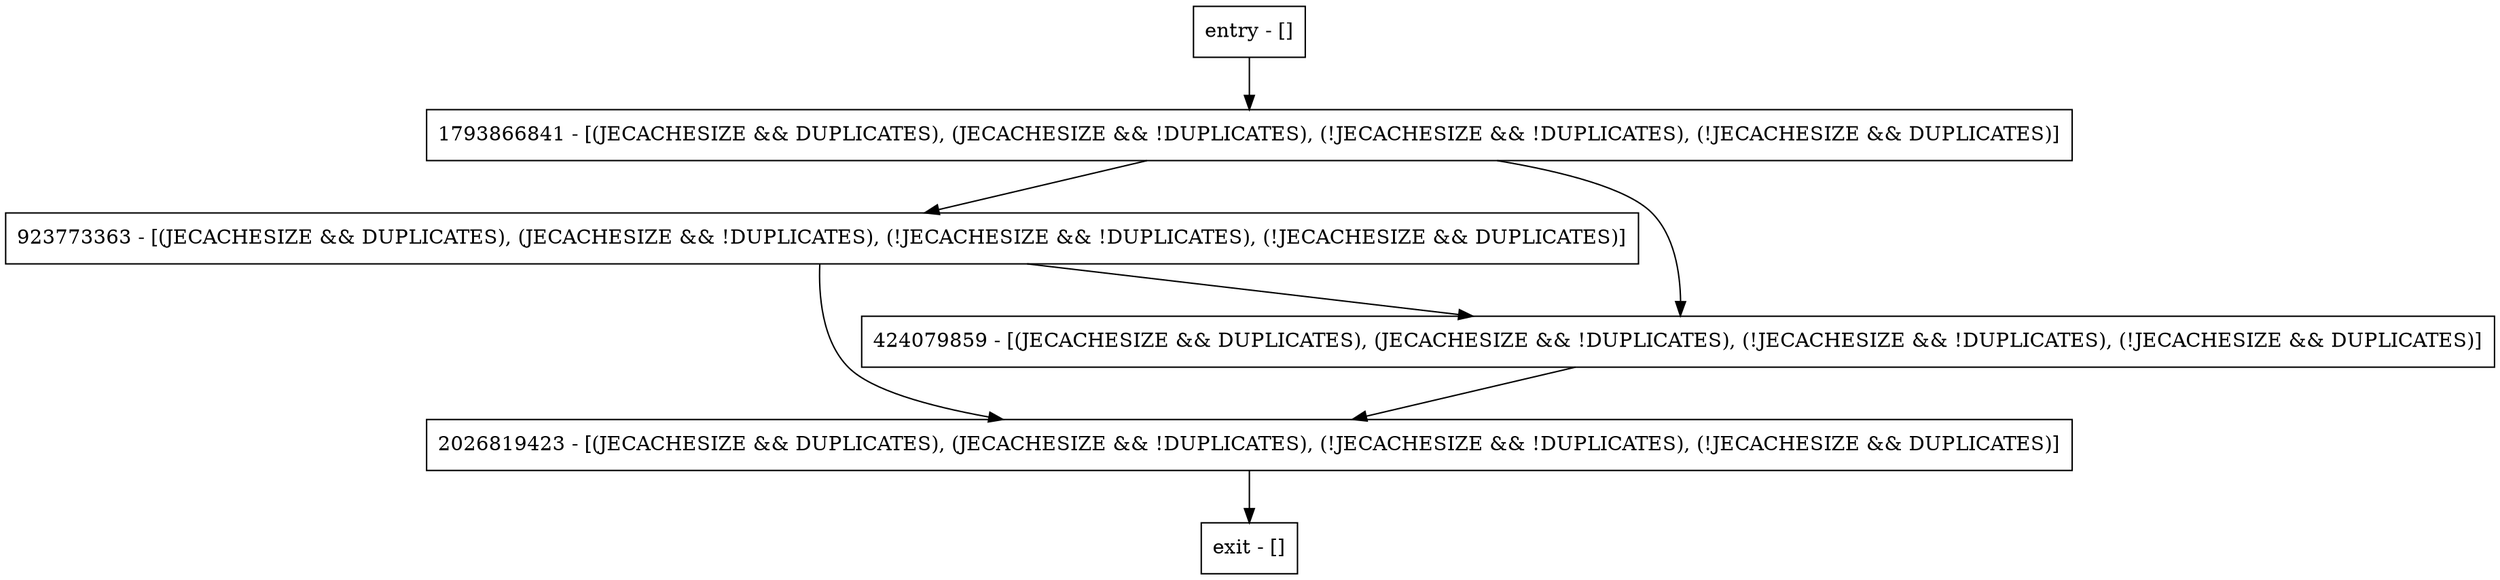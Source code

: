 digraph setLsn {
node [shape=record];
entry [label="entry - []"];
exit [label="exit - []"];
2026819423 [label="2026819423 - [(JECACHESIZE && DUPLICATES), (JECACHESIZE && !DUPLICATES), (!JECACHESIZE && !DUPLICATES), (!JECACHESIZE && DUPLICATES)]"];
1793866841 [label="1793866841 - [(JECACHESIZE && DUPLICATES), (JECACHESIZE && !DUPLICATES), (!JECACHESIZE && !DUPLICATES), (!JECACHESIZE && DUPLICATES)]"];
923773363 [label="923773363 - [(JECACHESIZE && DUPLICATES), (JECACHESIZE && !DUPLICATES), (!JECACHESIZE && !DUPLICATES), (!JECACHESIZE && DUPLICATES)]"];
424079859 [label="424079859 - [(JECACHESIZE && DUPLICATES), (JECACHESIZE && !DUPLICATES), (!JECACHESIZE && !DUPLICATES), (!JECACHESIZE && DUPLICATES)]"];
entry;
exit;
entry -> 1793866841;
2026819423 -> exit;
1793866841 -> 923773363;
1793866841 -> 424079859;
923773363 -> 2026819423;
923773363 -> 424079859;
424079859 -> 2026819423;
}
